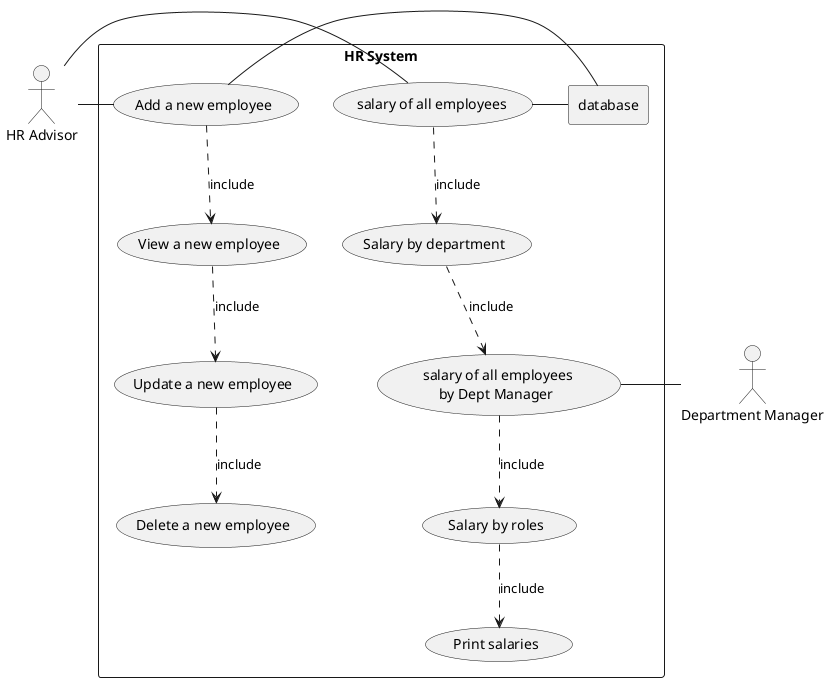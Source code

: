 @startuml

actor HR as "HR Advisor"


rectangle "HR System" {


    usecase UC1 as " salary of all employees"
    usecase UC2 as "Salary by department"
    usecase UC3 as " salary of all employees
     by Dept Manager"
    usecase UC4 as "Salary by roles"
    usecase UC5 as "Add a new employee"
    usecase UC6 as "View a new employee"
    usecase UC7 as "Update a new employee"
    usecase UC8 as "Delete a new employee"

    rectangle database

    usecase UCa as "Print salaries"


         }
actor DM as "Department Manager"



     HR - UC1
     HR - UC5
     UC1 - database
     DM - UC3
     UC5 - database

    UC1 ..> UC2 :include
    UC2 ..> UC3 :include
    UC3 ..> UC4 :include
    UC4 ..> UCa :include
    UC5 ..> UC6 :include
    UC6 ..> UC7 :include
    UC7 ..> UC8 :include


@enduml



